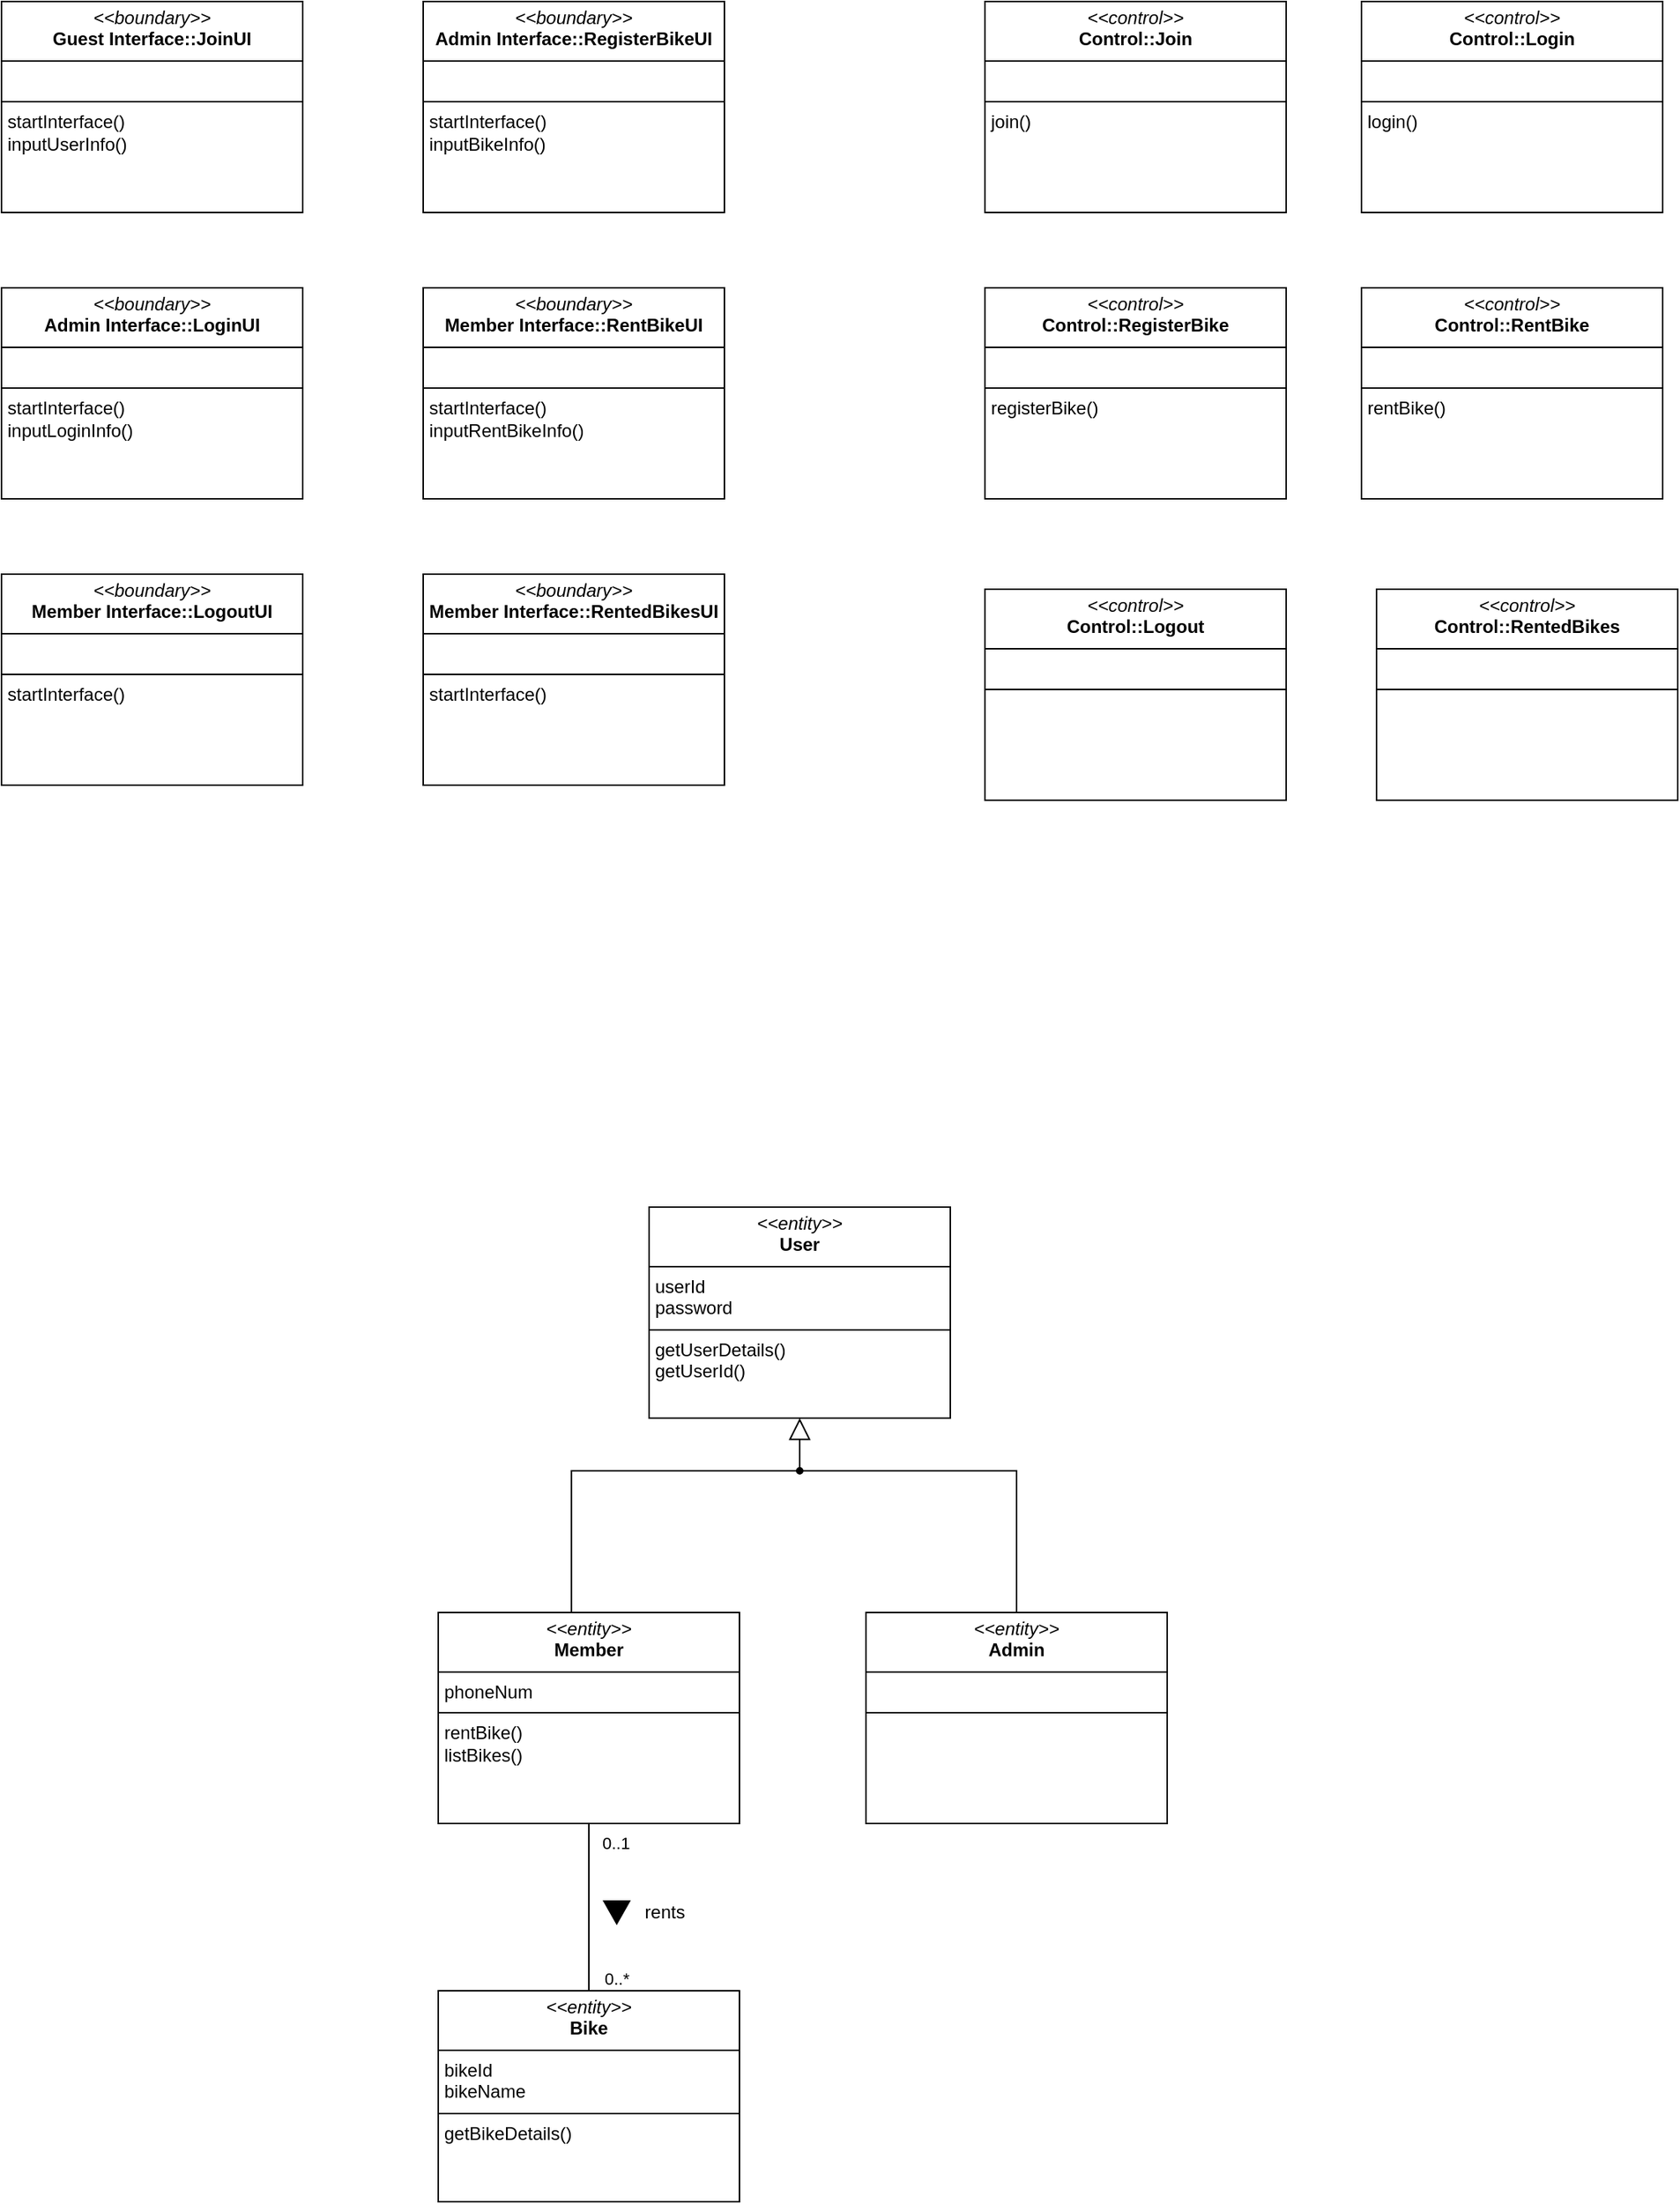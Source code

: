 <mxfile version="27.0.6">
  <diagram name="페이지-1" id="Y8KhELYQrXnLsZBga5r0">
    <mxGraphModel dx="946" dy="2224" grid="1" gridSize="10" guides="1" tooltips="1" connect="1" arrows="1" fold="1" page="1" pageScale="1" pageWidth="827" pageHeight="1169" math="0" shadow="0">
      <root>
        <mxCell id="0" />
        <mxCell id="1" parent="0" />
        <mxCell id="K3XVHwY9Hi5ZSzZALui--5" value="&lt;p style=&quot;margin:0px;margin-top:4px;text-align:center;&quot;&gt;&lt;i&gt;&amp;lt;&amp;lt;boundary&amp;gt;&amp;gt;&lt;/i&gt;&lt;br&gt;&lt;b&gt;Guest Interface::JoinUI&lt;/b&gt;&lt;/p&gt;&lt;hr size=&quot;1&quot; style=&quot;border-style:solid;&quot;&gt;&lt;p style=&quot;margin:0px;margin-left:4px;&quot;&gt;&lt;br&gt;&lt;/p&gt;&lt;hr size=&quot;1&quot; style=&quot;border-style:solid;&quot;&gt;&lt;p style=&quot;margin:0px;margin-left:4px;&quot;&gt;startInterface()&lt;/p&gt;&lt;p style=&quot;margin:0px;margin-left:4px;&quot;&gt;inputUserInfo()&lt;/p&gt;" style="verticalAlign=top;align=left;overflow=fill;html=1;whiteSpace=wrap;" parent="1" vertex="1">
          <mxGeometry x="150" y="150" width="200" height="140" as="geometry" />
        </mxCell>
        <mxCell id="K3XVHwY9Hi5ZSzZALui--10" value="&lt;p style=&quot;margin:0px;margin-top:4px;text-align:center;&quot;&gt;&lt;i&gt;&amp;lt;&amp;lt;boundary&amp;gt;&amp;gt;&lt;/i&gt;&lt;br&gt;&lt;b&gt;Admin Interface::RegisterBikeUI&lt;/b&gt;&lt;/p&gt;&lt;hr size=&quot;1&quot; style=&quot;border-style:solid;&quot;&gt;&lt;p style=&quot;margin:0px;margin-left:4px;&quot;&gt;&lt;br&gt;&lt;/p&gt;&lt;hr size=&quot;1&quot; style=&quot;border-style:solid;&quot;&gt;&lt;p style=&quot;margin:0px;margin-left:4px;&quot;&gt;startInterface()&lt;/p&gt;&lt;p style=&quot;margin:0px;margin-left:4px;&quot;&gt;inputBikeInfo()&lt;/p&gt;" style="verticalAlign=top;align=left;overflow=fill;html=1;whiteSpace=wrap;" parent="1" vertex="1">
          <mxGeometry x="430" y="150" width="200" height="140" as="geometry" />
        </mxCell>
        <mxCell id="K3XVHwY9Hi5ZSzZALui--11" value="&lt;p style=&quot;margin:0px;margin-top:4px;text-align:center;&quot;&gt;&lt;i&gt;&amp;lt;&amp;lt;boundary&amp;gt;&amp;gt;&lt;/i&gt;&lt;br&gt;&lt;b&gt;Admin Interface::LoginUI&lt;/b&gt;&lt;/p&gt;&lt;hr size=&quot;1&quot; style=&quot;border-style:solid;&quot;&gt;&lt;p style=&quot;margin:0px;margin-left:4px;&quot;&gt;&lt;br&gt;&lt;/p&gt;&lt;hr size=&quot;1&quot; style=&quot;border-style:solid;&quot;&gt;&lt;p style=&quot;margin:0px;margin-left:4px;&quot;&gt;startInterface()&lt;/p&gt;&lt;p style=&quot;margin:0px;margin-left:4px;&quot;&gt;inputLoginInfo()&lt;/p&gt;" style="verticalAlign=top;align=left;overflow=fill;html=1;whiteSpace=wrap;" parent="1" vertex="1">
          <mxGeometry x="150" y="340" width="200" height="140" as="geometry" />
        </mxCell>
        <mxCell id="K3XVHwY9Hi5ZSzZALui--13" value="&lt;p style=&quot;margin:0px;margin-top:4px;text-align:center;&quot;&gt;&lt;i&gt;&amp;lt;&amp;lt;boundary&amp;gt;&amp;gt;&lt;/i&gt;&lt;br&gt;&lt;b&gt;Member Interface::RentBikeUI&lt;/b&gt;&lt;/p&gt;&lt;hr size=&quot;1&quot; style=&quot;border-style:solid;&quot;&gt;&lt;p style=&quot;margin:0px;margin-left:4px;&quot;&gt;&lt;br&gt;&lt;/p&gt;&lt;hr size=&quot;1&quot; style=&quot;border-style:solid;&quot;&gt;&lt;p style=&quot;margin:0px;margin-left:4px;&quot;&gt;startInterface()&lt;/p&gt;&lt;p style=&quot;margin:0px;margin-left:4px;&quot;&gt;inputRentBikeInfo()&lt;/p&gt;" style="verticalAlign=top;align=left;overflow=fill;html=1;whiteSpace=wrap;" parent="1" vertex="1">
          <mxGeometry x="430" y="340" width="200" height="140" as="geometry" />
        </mxCell>
        <mxCell id="K3XVHwY9Hi5ZSzZALui--14" value="&lt;p style=&quot;margin:0px;margin-top:4px;text-align:center;&quot;&gt;&lt;i&gt;&amp;lt;&amp;lt;boundary&amp;gt;&amp;gt;&lt;/i&gt;&lt;br&gt;&lt;b&gt;Member Interface::LogoutUI&lt;/b&gt;&lt;/p&gt;&lt;hr size=&quot;1&quot; style=&quot;border-style:solid;&quot;&gt;&lt;p style=&quot;margin:0px;margin-left:4px;&quot;&gt;&lt;br&gt;&lt;/p&gt;&lt;hr size=&quot;1&quot; style=&quot;border-style:solid;&quot;&gt;&lt;p style=&quot;margin:0px;margin-left:4px;&quot;&gt;startInterface()&lt;/p&gt;" style="verticalAlign=top;align=left;overflow=fill;html=1;whiteSpace=wrap;" parent="1" vertex="1">
          <mxGeometry x="150" y="530" width="200" height="140" as="geometry" />
        </mxCell>
        <mxCell id="K3XVHwY9Hi5ZSzZALui--15" value="&lt;p style=&quot;margin:0px;margin-top:4px;text-align:center;&quot;&gt;&lt;i&gt;&amp;lt;&amp;lt;boundary&amp;gt;&amp;gt;&lt;/i&gt;&lt;br&gt;&lt;b&gt;Member Interface::RentedBikesUI&lt;/b&gt;&lt;/p&gt;&lt;hr size=&quot;1&quot; style=&quot;border-style:solid;&quot;&gt;&lt;p style=&quot;margin:0px;margin-left:4px;&quot;&gt;&lt;br&gt;&lt;/p&gt;&lt;hr size=&quot;1&quot; style=&quot;border-style:solid;&quot;&gt;&lt;p style=&quot;margin:0px;margin-left:4px;&quot;&gt;startInterface()&lt;/p&gt;" style="verticalAlign=top;align=left;overflow=fill;html=1;whiteSpace=wrap;" parent="1" vertex="1">
          <mxGeometry x="430" y="530" width="200" height="140" as="geometry" />
        </mxCell>
        <mxCell id="K3XVHwY9Hi5ZSzZALui--17" value="&lt;p style=&quot;margin:0px;margin-top:4px;text-align:center;&quot;&gt;&lt;i&gt;&amp;lt;&amp;lt;entity&amp;gt;&amp;gt;&lt;/i&gt;&lt;br&gt;&lt;b&gt;Member&lt;/b&gt;&lt;/p&gt;&lt;hr size=&quot;1&quot; style=&quot;border-style:solid;&quot;&gt;&lt;p style=&quot;margin:0px;margin-left:4px;&quot;&gt;phoneNum&lt;/p&gt;&lt;hr size=&quot;1&quot; style=&quot;border-style:solid;&quot;&gt;&lt;p style=&quot;margin:0px;margin-left:4px;&quot;&gt;rentBike()&lt;/p&gt;&lt;p style=&quot;margin:0px;margin-left:4px;&quot;&gt;listBikes()&lt;/p&gt;" style="verticalAlign=top;align=left;overflow=fill;html=1;whiteSpace=wrap;" parent="1" vertex="1">
          <mxGeometry x="440" y="1219" width="200" height="140" as="geometry" />
        </mxCell>
        <mxCell id="K3XVHwY9Hi5ZSzZALui--24" value="&lt;p style=&quot;margin:0px;margin-top:4px;text-align:center;&quot;&gt;&lt;i&gt;&amp;lt;&amp;lt;entity&amp;gt;&amp;gt;&lt;/i&gt;&lt;br&gt;&lt;b&gt;User&lt;/b&gt;&lt;/p&gt;&lt;hr size=&quot;1&quot; style=&quot;border-style:solid;&quot;&gt;&lt;p style=&quot;margin:0px;margin-left:4px;&quot;&gt;userId&lt;/p&gt;&lt;p style=&quot;margin:0px;margin-left:4px;&quot;&gt;password&lt;/p&gt;&lt;hr size=&quot;1&quot; style=&quot;border-style:solid;&quot;&gt;&lt;p style=&quot;margin:0px;margin-left:4px;&quot;&gt;getUserDetails()&lt;/p&gt;&lt;p style=&quot;margin:0px;margin-left:4px;&quot;&gt;getUserId()&lt;/p&gt;" style="verticalAlign=top;align=left;overflow=fill;html=1;whiteSpace=wrap;" parent="1" vertex="1">
          <mxGeometry x="580" y="950" width="200" height="140" as="geometry" />
        </mxCell>
        <mxCell id="K3XVHwY9Hi5ZSzZALui--25" value="&lt;p style=&quot;margin:0px;margin-top:4px;text-align:center;&quot;&gt;&lt;i&gt;&amp;lt;&amp;lt;entity&amp;gt;&amp;gt;&lt;/i&gt;&lt;br&gt;&lt;b&gt;Bike&lt;/b&gt;&lt;/p&gt;&lt;hr size=&quot;1&quot; style=&quot;border-style:solid;&quot;&gt;&lt;p style=&quot;margin:0px;margin-left:4px;&quot;&gt;bikeId&lt;/p&gt;&lt;p style=&quot;margin:0px;margin-left:4px;&quot;&gt;bikeName&lt;/p&gt;&lt;hr size=&quot;1&quot; style=&quot;border-style:solid;&quot;&gt;&lt;p style=&quot;margin:0px;margin-left:4px;&quot;&gt;getBikeDetails()&lt;/p&gt;" style="verticalAlign=top;align=left;overflow=fill;html=1;whiteSpace=wrap;" parent="1" vertex="1">
          <mxGeometry x="440" y="1470" width="200" height="140" as="geometry" />
        </mxCell>
        <mxCell id="K3XVHwY9Hi5ZSzZALui--26" value="&lt;p style=&quot;margin:0px;margin-top:4px;text-align:center;&quot;&gt;&lt;i&gt;&amp;lt;&amp;lt;entity&amp;gt;&amp;gt;&lt;/i&gt;&lt;br&gt;&lt;b&gt;Admin&lt;/b&gt;&lt;/p&gt;&lt;hr size=&quot;1&quot; style=&quot;border-style:solid;&quot;&gt;&lt;p style=&quot;margin:0px;margin-left:4px;&quot;&gt;&lt;br&gt;&lt;/p&gt;&lt;hr size=&quot;1&quot; style=&quot;border-style:solid;&quot;&gt;&lt;p style=&quot;margin:0px;margin-left:4px;&quot;&gt;&lt;br&gt;&lt;/p&gt;" style="verticalAlign=top;align=left;overflow=fill;html=1;whiteSpace=wrap;" parent="1" vertex="1">
          <mxGeometry x="724" y="1219" width="200" height="140" as="geometry" />
        </mxCell>
        <mxCell id="K3XVHwY9Hi5ZSzZALui--28" value="&lt;p style=&quot;margin:0px;margin-top:4px;text-align:center;&quot;&gt;&lt;i&gt;&amp;lt;&amp;lt;control&amp;gt;&amp;gt;&lt;/i&gt;&lt;br&gt;&lt;b&gt;Control::Join&lt;/b&gt;&lt;/p&gt;&lt;hr size=&quot;1&quot; style=&quot;border-style:solid;&quot;&gt;&lt;p style=&quot;margin:0px;margin-left:4px;&quot;&gt;&lt;br&gt;&lt;/p&gt;&lt;hr size=&quot;1&quot; style=&quot;border-style:solid;&quot;&gt;&lt;p style=&quot;margin:0px;margin-left:4px;&quot;&gt;join()&lt;/p&gt;" style="verticalAlign=top;align=left;overflow=fill;html=1;whiteSpace=wrap;" parent="1" vertex="1">
          <mxGeometry x="803" y="150" width="200" height="140" as="geometry" />
        </mxCell>
        <mxCell id="K3XVHwY9Hi5ZSzZALui--29" value="&lt;p style=&quot;margin:0px;margin-top:4px;text-align:center;&quot;&gt;&lt;i&gt;&amp;lt;&amp;lt;control&amp;gt;&amp;gt;&lt;/i&gt;&lt;br&gt;&lt;b&gt;Control::RegisterBike&lt;/b&gt;&lt;/p&gt;&lt;hr size=&quot;1&quot; style=&quot;border-style:solid;&quot;&gt;&lt;p style=&quot;margin:0px;margin-left:4px;&quot;&gt;&lt;br&gt;&lt;/p&gt;&lt;hr size=&quot;1&quot; style=&quot;border-style:solid;&quot;&gt;&lt;p style=&quot;margin:0px;margin-left:4px;&quot;&gt;registerBike()&lt;/p&gt;" style="verticalAlign=top;align=left;overflow=fill;html=1;whiteSpace=wrap;" parent="1" vertex="1">
          <mxGeometry x="803" y="340" width="200" height="140" as="geometry" />
        </mxCell>
        <mxCell id="K3XVHwY9Hi5ZSzZALui--30" value="&lt;p style=&quot;margin:0px;margin-top:4px;text-align:center;&quot;&gt;&lt;i&gt;&amp;lt;&amp;lt;control&amp;gt;&amp;gt;&lt;/i&gt;&lt;br&gt;&lt;b&gt;Control::Logout&lt;/b&gt;&lt;/p&gt;&lt;hr size=&quot;1&quot; style=&quot;border-style:solid;&quot;&gt;&lt;p style=&quot;margin:0px;margin-left:4px;&quot;&gt;&lt;br&gt;&lt;/p&gt;&lt;hr size=&quot;1&quot; style=&quot;border-style:solid;&quot;&gt;&lt;p style=&quot;margin:0px;margin-left:4px;&quot;&gt;&lt;br&gt;&lt;/p&gt;" style="verticalAlign=top;align=left;overflow=fill;html=1;whiteSpace=wrap;" parent="1" vertex="1">
          <mxGeometry x="803" y="540" width="200" height="140" as="geometry" />
        </mxCell>
        <mxCell id="K3XVHwY9Hi5ZSzZALui--31" value="&lt;p style=&quot;margin:0px;margin-top:4px;text-align:center;&quot;&gt;&lt;i&gt;&amp;lt;&amp;lt;control&amp;gt;&amp;gt;&lt;/i&gt;&lt;br&gt;&lt;b&gt;Control::RentBike&lt;/b&gt;&lt;/p&gt;&lt;hr size=&quot;1&quot; style=&quot;border-style:solid;&quot;&gt;&lt;p style=&quot;margin:0px;margin-left:4px;&quot;&gt;&lt;br&gt;&lt;/p&gt;&lt;hr size=&quot;1&quot; style=&quot;border-style:solid;&quot;&gt;&lt;p style=&quot;margin:0px;margin-left:4px;&quot;&gt;rentBike()&lt;/p&gt;" style="verticalAlign=top;align=left;overflow=fill;html=1;whiteSpace=wrap;" parent="1" vertex="1">
          <mxGeometry x="1053" y="340" width="200" height="140" as="geometry" />
        </mxCell>
        <mxCell id="K3XVHwY9Hi5ZSzZALui--33" value="&lt;p style=&quot;margin:0px;margin-top:4px;text-align:center;&quot;&gt;&lt;i&gt;&amp;lt;&amp;lt;control&amp;gt;&amp;gt;&lt;/i&gt;&lt;br&gt;&lt;b&gt;Control::Login&lt;/b&gt;&lt;/p&gt;&lt;hr size=&quot;1&quot; style=&quot;border-style:solid;&quot;&gt;&lt;p style=&quot;margin:0px;margin-left:4px;&quot;&gt;&lt;br&gt;&lt;/p&gt;&lt;hr size=&quot;1&quot; style=&quot;border-style:solid;&quot;&gt;&lt;p style=&quot;margin:0px;margin-left:4px;&quot;&gt;login()&lt;/p&gt;" style="verticalAlign=top;align=left;overflow=fill;html=1;whiteSpace=wrap;" parent="1" vertex="1">
          <mxGeometry x="1053" y="150" width="200" height="140" as="geometry" />
        </mxCell>
        <mxCell id="K3XVHwY9Hi5ZSzZALui--34" value="&lt;p style=&quot;margin:0px;margin-top:4px;text-align:center;&quot;&gt;&lt;i&gt;&amp;lt;&amp;lt;control&amp;gt;&amp;gt;&lt;/i&gt;&lt;br&gt;&lt;b&gt;Control::RentedBikes&lt;/b&gt;&lt;/p&gt;&lt;hr size=&quot;1&quot; style=&quot;border-style:solid;&quot;&gt;&lt;p style=&quot;margin:0px;margin-left:4px;&quot;&gt;&lt;br&gt;&lt;/p&gt;&lt;hr size=&quot;1&quot; style=&quot;border-style:solid;&quot;&gt;&lt;p style=&quot;margin:0px;margin-left:4px;&quot;&gt;&lt;br&gt;&lt;/p&gt;" style="verticalAlign=top;align=left;overflow=fill;html=1;whiteSpace=wrap;" parent="1" vertex="1">
          <mxGeometry x="1063" y="540" width="200" height="140" as="geometry" />
        </mxCell>
        <mxCell id="K3XVHwY9Hi5ZSzZALui--36" value="" style="endArrow=none;html=1;edgeStyle=orthogonalEdgeStyle;rounded=0;" parent="1" source="K3XVHwY9Hi5ZSzZALui--17" target="K3XVHwY9Hi5ZSzZALui--25" edge="1">
          <mxGeometry relative="1" as="geometry">
            <mxPoint x="540" y="1388" as="sourcePoint" />
            <mxPoint x="580" y="1218" as="targetPoint" />
          </mxGeometry>
        </mxCell>
        <mxCell id="K3XVHwY9Hi5ZSzZALui--37" value="0..1" style="edgeLabel;resizable=0;html=1;align=left;verticalAlign=bottom;" parent="K3XVHwY9Hi5ZSzZALui--36" connectable="0" vertex="1">
          <mxGeometry x="-1" relative="1" as="geometry">
            <mxPoint x="7" y="21" as="offset" />
          </mxGeometry>
        </mxCell>
        <mxCell id="K3XVHwY9Hi5ZSzZALui--38" value="0..*" style="edgeLabel;resizable=0;html=1;align=right;verticalAlign=bottom;" parent="K3XVHwY9Hi5ZSzZALui--36" connectable="0" vertex="1">
          <mxGeometry x="1" relative="1" as="geometry">
            <mxPoint x="27" as="offset" />
          </mxGeometry>
        </mxCell>
        <mxCell id="K3XVHwY9Hi5ZSzZALui--42" value="" style="verticalAlign=bottom;html=1;ellipse;fillColor=strokeColor;fontFamily=Helvetica;fontSize=11;fontColor=default;" parent="1" vertex="1">
          <mxGeometry x="678" y="1123" width="4" height="4" as="geometry" />
        </mxCell>
        <mxCell id="K3XVHwY9Hi5ZSzZALui--43" value="" style="edgeStyle=elbowEdgeStyle;html=1;endSize=12;endArrow=block;endFill=0;elbow=horizontal;rounded=0;labelBackgroundColor=default;fontFamily=Helvetica;fontSize=11;fontColor=default;shape=connector;" parent="1" source="K3XVHwY9Hi5ZSzZALui--42" target="K3XVHwY9Hi5ZSzZALui--24" edge="1">
          <mxGeometry x="1" relative="1" as="geometry">
            <mxPoint x="680" y="1100" as="targetPoint" />
          </mxGeometry>
        </mxCell>
        <mxCell id="K3XVHwY9Hi5ZSzZALui--44" value="" style="edgeStyle=elbowEdgeStyle;html=1;elbow=vertical;verticalAlign=bottom;endArrow=none;rounded=0;labelBackgroundColor=default;fontFamily=Helvetica;fontSize=11;fontColor=default;startSize=14;shape=connector;" parent="1" source="K3XVHwY9Hi5ZSzZALui--42" target="K3XVHwY9Hi5ZSzZALui--26" edge="1">
          <mxGeometry x="1" relative="1" as="geometry">
            <mxPoint x="750" y="1150" as="targetPoint" />
            <Array as="points">
              <mxPoint x="720" y="1125" />
            </Array>
          </mxGeometry>
        </mxCell>
        <mxCell id="K3XVHwY9Hi5ZSzZALui--45" value="" style="edgeStyle=elbowEdgeStyle;html=1;elbow=vertical;verticalAlign=bottom;endArrow=none;rounded=0;labelBackgroundColor=default;fontFamily=Helvetica;fontSize=11;fontColor=default;startSize=14;shape=connector;entryX=0.442;entryY=0.004;entryDx=0;entryDy=0;entryPerimeter=0;" parent="1" source="K3XVHwY9Hi5ZSzZALui--42" target="K3XVHwY9Hi5ZSzZALui--17" edge="1">
          <mxGeometry x="1" relative="1" as="geometry">
            <mxPoint x="610" y="1150" as="targetPoint" />
            <Array as="points">
              <mxPoint x="640" y="1125" />
            </Array>
          </mxGeometry>
        </mxCell>
        <mxCell id="5ZDxjT0Sdb3DVTuEVzRh-5" value="" style="triangle;whiteSpace=wrap;html=1;direction=south;fillColor=#000000;" parent="1" vertex="1">
          <mxGeometry x="550" y="1410.5" width="17" height="15" as="geometry" />
        </mxCell>
        <mxCell id="5ZDxjT0Sdb3DVTuEVzRh-6" value="&lt;span style=&quot;font-weight: 400;&quot;&gt;rents&lt;/span&gt;" style="text;align=center;fontStyle=1;verticalAlign=middle;spacingLeft=3;spacingRight=3;strokeColor=none;rotatable=0;points=[[0,0.5],[1,0.5]];portConstraint=eastwest;html=1;" parent="1" vertex="1">
          <mxGeometry x="550" y="1405" width="80" height="26" as="geometry" />
        </mxCell>
      </root>
    </mxGraphModel>
  </diagram>
</mxfile>
